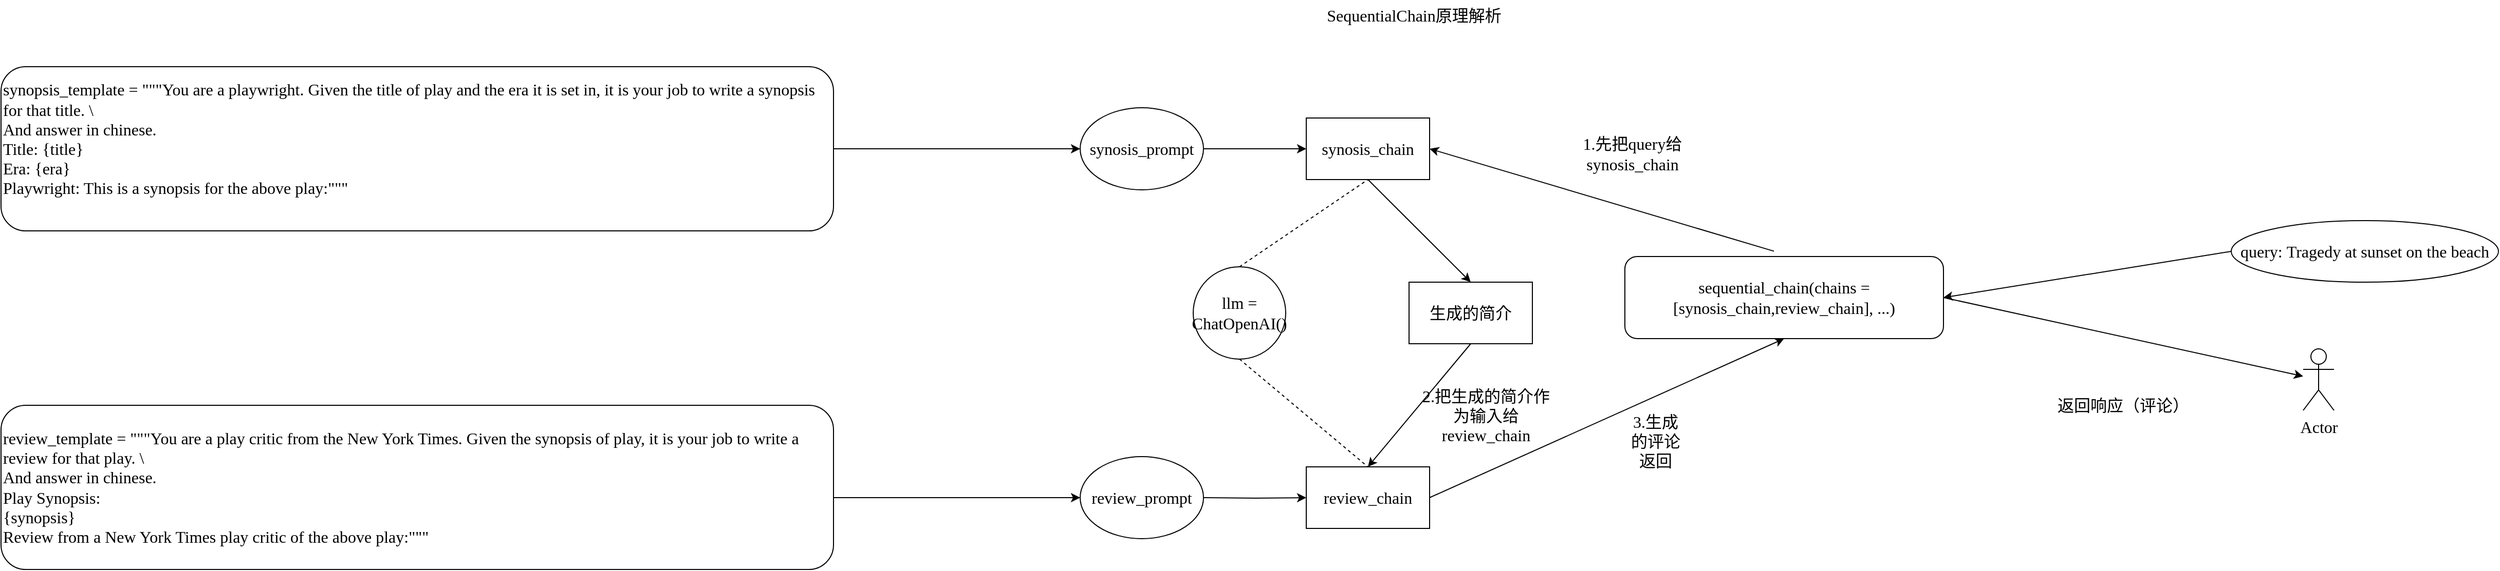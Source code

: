 <mxfile version="21.6.2" type="device">
  <diagram name="第 1 页" id="OvNpe5Be86MQRMDQf5dR">
    <mxGraphModel dx="2247" dy="912" grid="1" gridSize="10" guides="1" tooltips="1" connect="1" arrows="1" fold="1" page="1" pageScale="1" pageWidth="827" pageHeight="1169" math="0" shadow="0">
      <root>
        <mxCell id="0" />
        <mxCell id="1" parent="0" />
        <mxCell id="q6tVstUImQIIpxLQKsNQ-1" value="" style="group" vertex="1" connectable="0" parent="1">
          <mxGeometry x="-660" y="920" width="2430" height="555" as="geometry" />
        </mxCell>
        <mxCell id="q6tVstUImQIIpxLQKsNQ-2" value="SequentialChain原理解析" style="text;html=1;strokeColor=none;fillColor=none;align=center;verticalAlign=middle;whiteSpace=wrap;rounded=0;fontSize=16;fontFamily=Times New Roman;fontColor=default;" vertex="1" parent="q6tVstUImQIIpxLQKsNQ-1">
          <mxGeometry x="1260" width="230" height="30" as="geometry" />
        </mxCell>
        <mxCell id="q6tVstUImQIIpxLQKsNQ-3" value="synopsis_template = &quot;&quot;&quot;You are a playwright. Given the title of play and the era it is set in, it is your job to write a synopsis for that title. \&#xa;And answer in chinese.&#xa;Title: {title}&#xa;Era: {era}&#xa;Playwright: This is a synopsis for the above play:&quot;&quot;&quot;&#xa;" style="rounded=1;whiteSpace=wrap;hachureGap=4;strokeColor=default;fontFamily=Tahoma;fontSize=16;fontColor=default;fillColor=default;align=left;spacingLeft=0;" vertex="1" parent="q6tVstUImQIIpxLQKsNQ-1">
          <mxGeometry y="65" width="810" height="160" as="geometry" />
        </mxCell>
        <mxCell id="q6tVstUImQIIpxLQKsNQ-4" value="review_template = &quot;&quot;&quot;You are a play critic from the New York Times. Given the synopsis of play, it is your job to write a review for that play. \&lt;br style=&quot;font-size: 16px;&quot;&gt;And answer in chinese.&lt;br style=&quot;font-size: 16px;&quot;&gt;Play Synopsis:&lt;br style=&quot;font-size: 16px;&quot;&gt;{synopsis}&lt;br style=&quot;font-size: 16px;&quot;&gt;Review from a New York Times play critic of the above play:&quot;&quot;&quot;" style="rounded=1;whiteSpace=wrap;hachureGap=4;strokeColor=default;fontFamily=Tahoma;fontSize=16;fontColor=default;fillColor=default;align=left;spacingLeft=0;html=1;" vertex="1" parent="q6tVstUImQIIpxLQKsNQ-1">
          <mxGeometry y="395" width="810" height="160" as="geometry" />
        </mxCell>
        <mxCell id="q6tVstUImQIIpxLQKsNQ-5" value="synosis_prompt" style="ellipse;whiteSpace=wrap;html=1;rounded=1;hachureGap=4;strokeColor=default;fontFamily=Tahoma;fontSize=16;fontColor=default;fillColor=default;" vertex="1" parent="q6tVstUImQIIpxLQKsNQ-1">
          <mxGeometry x="1050" y="105" width="120" height="80" as="geometry" />
        </mxCell>
        <mxCell id="q6tVstUImQIIpxLQKsNQ-6" value="" style="endArrow=classic;html=1;rounded=0;fontFamily=Tahoma;fontSize=16;fontColor=default;exitX=1;exitY=0.5;exitDx=0;exitDy=0;" edge="1" parent="q6tVstUImQIIpxLQKsNQ-1" target="q6tVstUImQIIpxLQKsNQ-5">
          <mxGeometry width="50" height="50" relative="1" as="geometry">
            <mxPoint x="810" y="145" as="sourcePoint" />
            <mxPoint x="1040" y="135" as="targetPoint" />
          </mxGeometry>
        </mxCell>
        <mxCell id="q6tVstUImQIIpxLQKsNQ-7" value="review_prompt" style="ellipse;whiteSpace=wrap;html=1;rounded=1;hachureGap=4;strokeColor=default;fontFamily=Tahoma;fontSize=16;fontColor=default;fillColor=default;" vertex="1" parent="q6tVstUImQIIpxLQKsNQ-1">
          <mxGeometry x="1050" y="445" width="120" height="80" as="geometry" />
        </mxCell>
        <mxCell id="q6tVstUImQIIpxLQKsNQ-8" value="" style="endArrow=classic;html=1;rounded=0;fontFamily=Tahoma;fontSize=16;fontColor=default;exitX=1;exitY=0.5;exitDx=0;exitDy=0;" edge="1" parent="q6tVstUImQIIpxLQKsNQ-1" target="q6tVstUImQIIpxLQKsNQ-7">
          <mxGeometry width="50" height="50" relative="1" as="geometry">
            <mxPoint x="810" y="485" as="sourcePoint" />
            <mxPoint x="1040" y="475" as="targetPoint" />
          </mxGeometry>
        </mxCell>
        <mxCell id="q6tVstUImQIIpxLQKsNQ-9" value="llm = ChatOpenAI()" style="ellipse;whiteSpace=wrap;html=1;aspect=fixed;rounded=1;hachureGap=4;strokeColor=default;fontFamily=Tahoma;fontSize=16;fontColor=default;fillColor=default;" vertex="1" parent="q6tVstUImQIIpxLQKsNQ-1">
          <mxGeometry x="1160" y="260" width="90" height="90" as="geometry" />
        </mxCell>
        <mxCell id="q6tVstUImQIIpxLQKsNQ-10" value="synosis_chain" style="rounded=0;whiteSpace=wrap;html=1;hachureGap=4;strokeColor=default;fontFamily=Tahoma;fontSize=16;fontColor=default;fillColor=default;" vertex="1" parent="q6tVstUImQIIpxLQKsNQ-1">
          <mxGeometry x="1270" y="115" width="120" height="60" as="geometry" />
        </mxCell>
        <mxCell id="q6tVstUImQIIpxLQKsNQ-11" value="" style="edgeStyle=orthogonalEdgeStyle;rounded=0;orthogonalLoop=1;jettySize=auto;html=1;fontFamily=Tahoma;fontSize=16;fontColor=default;" edge="1" parent="q6tVstUImQIIpxLQKsNQ-1" target="q6tVstUImQIIpxLQKsNQ-28">
          <mxGeometry relative="1" as="geometry">
            <mxPoint x="1170" y="485" as="sourcePoint" />
            <mxPoint x="1260" y="485" as="targetPoint" />
          </mxGeometry>
        </mxCell>
        <mxCell id="q6tVstUImQIIpxLQKsNQ-12" value="" style="edgeStyle=orthogonalEdgeStyle;rounded=0;orthogonalLoop=1;jettySize=auto;html=1;fontFamily=Tahoma;fontSize=16;fontColor=default;" edge="1" parent="q6tVstUImQIIpxLQKsNQ-1" source="q6tVstUImQIIpxLQKsNQ-5" target="q6tVstUImQIIpxLQKsNQ-10">
          <mxGeometry relative="1" as="geometry">
            <mxPoint x="1260" y="145" as="targetPoint" />
          </mxGeometry>
        </mxCell>
        <mxCell id="q6tVstUImQIIpxLQKsNQ-13" value="" style="endArrow=none;dashed=1;html=1;rounded=0;fontFamily=Tahoma;fontSize=16;fontColor=default;entryX=0.5;entryY=1;entryDx=0;entryDy=0;exitX=0.5;exitY=0;exitDx=0;exitDy=0;" edge="1" parent="q6tVstUImQIIpxLQKsNQ-1" source="q6tVstUImQIIpxLQKsNQ-9" target="q6tVstUImQIIpxLQKsNQ-10">
          <mxGeometry width="50" height="50" relative="1" as="geometry">
            <mxPoint x="1250" y="300" as="sourcePoint" />
            <mxPoint x="1300" y="250" as="targetPoint" />
          </mxGeometry>
        </mxCell>
        <mxCell id="q6tVstUImQIIpxLQKsNQ-14" value="" style="endArrow=none;dashed=1;html=1;rounded=0;fontFamily=Tahoma;fontSize=16;fontColor=default;exitX=0.5;exitY=1;exitDx=0;exitDy=0;entryX=0.5;entryY=0;entryDx=0;entryDy=0;" edge="1" parent="q6tVstUImQIIpxLQKsNQ-1" source="q6tVstUImQIIpxLQKsNQ-9" target="q6tVstUImQIIpxLQKsNQ-28">
          <mxGeometry width="50" height="50" relative="1" as="geometry">
            <mxPoint x="1250" y="390.0" as="sourcePoint" />
            <mxPoint x="1330" y="365" as="targetPoint" />
          </mxGeometry>
        </mxCell>
        <mxCell id="q6tVstUImQIIpxLQKsNQ-15" value="sequential_chain(chains = [synosis_chain,review_chain], ...)" style="rounded=1;whiteSpace=wrap;html=1;hachureGap=4;strokeColor=default;fontFamily=Tahoma;fontSize=16;fontColor=default;fillColor=default;" vertex="1" parent="q6tVstUImQIIpxLQKsNQ-1">
          <mxGeometry x="1580" y="250" width="310" height="80" as="geometry" />
        </mxCell>
        <mxCell id="q6tVstUImQIIpxLQKsNQ-16" value="Actor" style="shape=umlActor;verticalLabelPosition=bottom;verticalAlign=top;html=1;outlineConnect=0;rounded=1;hachureGap=4;strokeColor=default;fontFamily=Tahoma;fontSize=16;fontColor=default;fillColor=default;" vertex="1" parent="q6tVstUImQIIpxLQKsNQ-1">
          <mxGeometry x="2240" y="340" width="30" height="60" as="geometry" />
        </mxCell>
        <mxCell id="q6tVstUImQIIpxLQKsNQ-17" value="query:&amp;nbsp;Tragedy at sunset on the beach" style="ellipse;whiteSpace=wrap;html=1;rounded=1;hachureGap=4;strokeColor=default;fontFamily=Tahoma;fontSize=16;fontColor=default;fillColor=default;" vertex="1" parent="q6tVstUImQIIpxLQKsNQ-1">
          <mxGeometry x="2170" y="215" width="260" height="60" as="geometry" />
        </mxCell>
        <mxCell id="q6tVstUImQIIpxLQKsNQ-18" value="" style="endArrow=classic;html=1;rounded=0;fontFamily=Tahoma;fontSize=16;fontColor=default;exitX=0;exitY=0.5;exitDx=0;exitDy=0;entryX=1;entryY=0.5;entryDx=0;entryDy=0;" edge="1" parent="q6tVstUImQIIpxLQKsNQ-1" source="q6tVstUImQIIpxLQKsNQ-17" target="q6tVstUImQIIpxLQKsNQ-15">
          <mxGeometry width="50" height="50" relative="1" as="geometry">
            <mxPoint x="1980" y="180" as="sourcePoint" />
            <mxPoint x="2030" y="130" as="targetPoint" />
          </mxGeometry>
        </mxCell>
        <mxCell id="q6tVstUImQIIpxLQKsNQ-19" value="" style="endArrow=classic;html=1;rounded=0;fontFamily=Tahoma;fontSize=16;fontColor=default;exitX=0.468;exitY=-0.065;exitDx=0;exitDy=0;exitPerimeter=0;entryX=1;entryY=0.5;entryDx=0;entryDy=0;" edge="1" parent="q6tVstUImQIIpxLQKsNQ-1" source="q6tVstUImQIIpxLQKsNQ-15" target="q6tVstUImQIIpxLQKsNQ-10">
          <mxGeometry width="50" height="50" relative="1" as="geometry">
            <mxPoint x="1730" y="180" as="sourcePoint" />
            <mxPoint x="1780" y="130" as="targetPoint" />
          </mxGeometry>
        </mxCell>
        <mxCell id="q6tVstUImQIIpxLQKsNQ-20" value="1.先把query给synosis_chain" style="text;html=1;strokeColor=none;fillColor=none;align=center;verticalAlign=middle;whiteSpace=wrap;rounded=0;fontSize=16;fontFamily=Tahoma;fontColor=default;" vertex="1" parent="q6tVstUImQIIpxLQKsNQ-1">
          <mxGeometry x="1505" y="125" width="165" height="50" as="geometry" />
        </mxCell>
        <mxCell id="q6tVstUImQIIpxLQKsNQ-21" value="" style="endArrow=classic;html=1;rounded=0;fontFamily=Tahoma;fontSize=16;fontColor=default;exitX=0.5;exitY=1;exitDx=0;exitDy=0;entryX=0.5;entryY=0;entryDx=0;entryDy=0;" edge="1" parent="q6tVstUImQIIpxLQKsNQ-1" source="q6tVstUImQIIpxLQKsNQ-10" target="q6tVstUImQIIpxLQKsNQ-22">
          <mxGeometry width="50" height="50" relative="1" as="geometry">
            <mxPoint x="1380" y="280" as="sourcePoint" />
            <mxPoint x="1380" y="270" as="targetPoint" />
          </mxGeometry>
        </mxCell>
        <mxCell id="q6tVstUImQIIpxLQKsNQ-22" value="生成的简介" style="rounded=0;whiteSpace=wrap;html=1;hachureGap=4;strokeColor=default;fontFamily=Tahoma;fontSize=16;fontColor=default;fillColor=default;" vertex="1" parent="q6tVstUImQIIpxLQKsNQ-1">
          <mxGeometry x="1370" y="275" width="120" height="60" as="geometry" />
        </mxCell>
        <mxCell id="q6tVstUImQIIpxLQKsNQ-23" value="2.把生成的简介作为输入给review_chain" style="text;html=1;strokeColor=none;fillColor=none;align=center;verticalAlign=middle;whiteSpace=wrap;rounded=0;fontSize=16;fontFamily=Tahoma;fontColor=default;" vertex="1" parent="q6tVstUImQIIpxLQKsNQ-1">
          <mxGeometry x="1380" y="390" width="130" height="30" as="geometry" />
        </mxCell>
        <mxCell id="q6tVstUImQIIpxLQKsNQ-24" value="" style="endArrow=classic;html=1;rounded=0;fontFamily=Tahoma;fontSize=16;fontColor=default;exitX=1;exitY=0.5;exitDx=0;exitDy=0;entryX=0.5;entryY=1;entryDx=0;entryDy=0;" edge="1" parent="q6tVstUImQIIpxLQKsNQ-1" source="q6tVstUImQIIpxLQKsNQ-28" target="q6tVstUImQIIpxLQKsNQ-15">
          <mxGeometry width="50" height="50" relative="1" as="geometry">
            <mxPoint x="1460" y="500" as="sourcePoint" />
            <mxPoint x="1510" y="450" as="targetPoint" />
          </mxGeometry>
        </mxCell>
        <mxCell id="q6tVstUImQIIpxLQKsNQ-25" value="3.生成的评论返回" style="text;html=1;strokeColor=none;fillColor=none;align=center;verticalAlign=middle;whiteSpace=wrap;rounded=0;fontSize=16;fontFamily=Tahoma;fontColor=default;" vertex="1" parent="q6tVstUImQIIpxLQKsNQ-1">
          <mxGeometry x="1580" y="415" width="60" height="30" as="geometry" />
        </mxCell>
        <mxCell id="q6tVstUImQIIpxLQKsNQ-26" value="" style="endArrow=classic;html=1;rounded=0;fontFamily=Tahoma;fontSize=16;fontColor=default;" edge="1" parent="q6tVstUImQIIpxLQKsNQ-1" target="q6tVstUImQIIpxLQKsNQ-16">
          <mxGeometry width="50" height="50" relative="1" as="geometry">
            <mxPoint x="1890" y="290" as="sourcePoint" />
            <mxPoint x="2210" y="250" as="targetPoint" />
          </mxGeometry>
        </mxCell>
        <mxCell id="q6tVstUImQIIpxLQKsNQ-27" value="返回响应（评论）" style="text;html=1;strokeColor=none;fillColor=none;align=center;verticalAlign=middle;whiteSpace=wrap;rounded=0;fontSize=16;fontFamily=Tahoma;fontColor=default;" vertex="1" parent="q6tVstUImQIIpxLQKsNQ-1">
          <mxGeometry x="1990" y="385" width="150" height="20" as="geometry" />
        </mxCell>
        <mxCell id="q6tVstUImQIIpxLQKsNQ-28" value="review_chain" style="rounded=0;whiteSpace=wrap;html=1;hachureGap=4;strokeColor=default;fontFamily=Tahoma;fontSize=16;fontColor=default;fillColor=default;" vertex="1" parent="q6tVstUImQIIpxLQKsNQ-1">
          <mxGeometry x="1270" y="455" width="120" height="60" as="geometry" />
        </mxCell>
        <mxCell id="q6tVstUImQIIpxLQKsNQ-29" value="" style="endArrow=classic;html=1;rounded=0;fontFamily=Tahoma;fontSize=14;fontColor=default;exitX=0.5;exitY=1;exitDx=0;exitDy=0;entryX=0.5;entryY=0;entryDx=0;entryDy=0;" edge="1" parent="q6tVstUImQIIpxLQKsNQ-1" source="q6tVstUImQIIpxLQKsNQ-22" target="q6tVstUImQIIpxLQKsNQ-28">
          <mxGeometry width="50" height="50" relative="1" as="geometry">
            <mxPoint x="1290" y="620" as="sourcePoint" />
            <mxPoint x="1340" y="570" as="targetPoint" />
          </mxGeometry>
        </mxCell>
      </root>
    </mxGraphModel>
  </diagram>
</mxfile>
